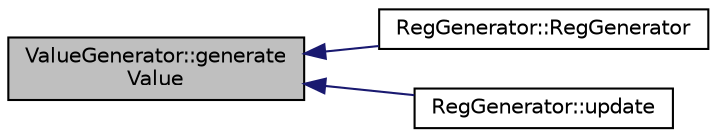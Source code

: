 digraph "ValueGenerator::generateValue"
{
  edge [fontname="Helvetica",fontsize="10",labelfontname="Helvetica",labelfontsize="10"];
  node [fontname="Helvetica",fontsize="10",shape=record];
  rankdir="LR";
  Node6 [label="ValueGenerator::generate\lValue",height=0.2,width=0.4,color="black", fillcolor="grey75", style="filled", fontcolor="black"];
  Node6 -> Node7 [dir="back",color="midnightblue",fontsize="10",style="solid"];
  Node7 [label="RegGenerator::RegGenerator",height=0.2,width=0.4,color="black", fillcolor="white", style="filled",URL="$class_reg_generator.html#af64142fffe52d51c318429c8c41c94b0"];
  Node6 -> Node8 [dir="back",color="midnightblue",fontsize="10",style="solid"];
  Node8 [label="RegGenerator::update",height=0.2,width=0.4,color="black", fillcolor="white", style="filled",URL="$class_reg_generator.html#ad05c095a9abdf17204d6544e324ee0fb"];
}

